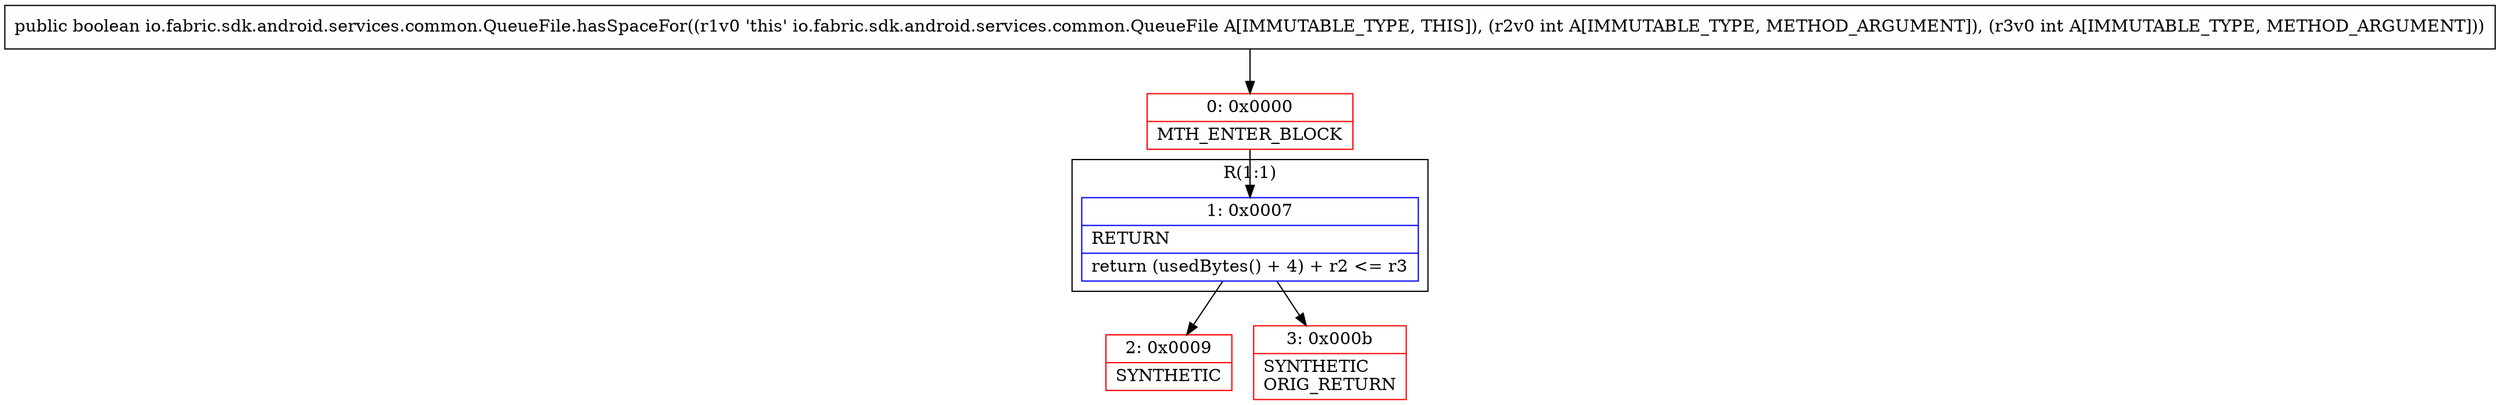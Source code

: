 digraph "CFG forio.fabric.sdk.android.services.common.QueueFile.hasSpaceFor(II)Z" {
subgraph cluster_Region_1556895610 {
label = "R(1:1)";
node [shape=record,color=blue];
Node_1 [shape=record,label="{1\:\ 0x0007|RETURN\l|return (usedBytes() + 4) + r2 \<= r3\l}"];
}
Node_0 [shape=record,color=red,label="{0\:\ 0x0000|MTH_ENTER_BLOCK\l}"];
Node_2 [shape=record,color=red,label="{2\:\ 0x0009|SYNTHETIC\l}"];
Node_3 [shape=record,color=red,label="{3\:\ 0x000b|SYNTHETIC\lORIG_RETURN\l}"];
MethodNode[shape=record,label="{public boolean io.fabric.sdk.android.services.common.QueueFile.hasSpaceFor((r1v0 'this' io.fabric.sdk.android.services.common.QueueFile A[IMMUTABLE_TYPE, THIS]), (r2v0 int A[IMMUTABLE_TYPE, METHOD_ARGUMENT]), (r3v0 int A[IMMUTABLE_TYPE, METHOD_ARGUMENT])) }"];
MethodNode -> Node_0;
Node_1 -> Node_2;
Node_1 -> Node_3;
Node_0 -> Node_1;
}

